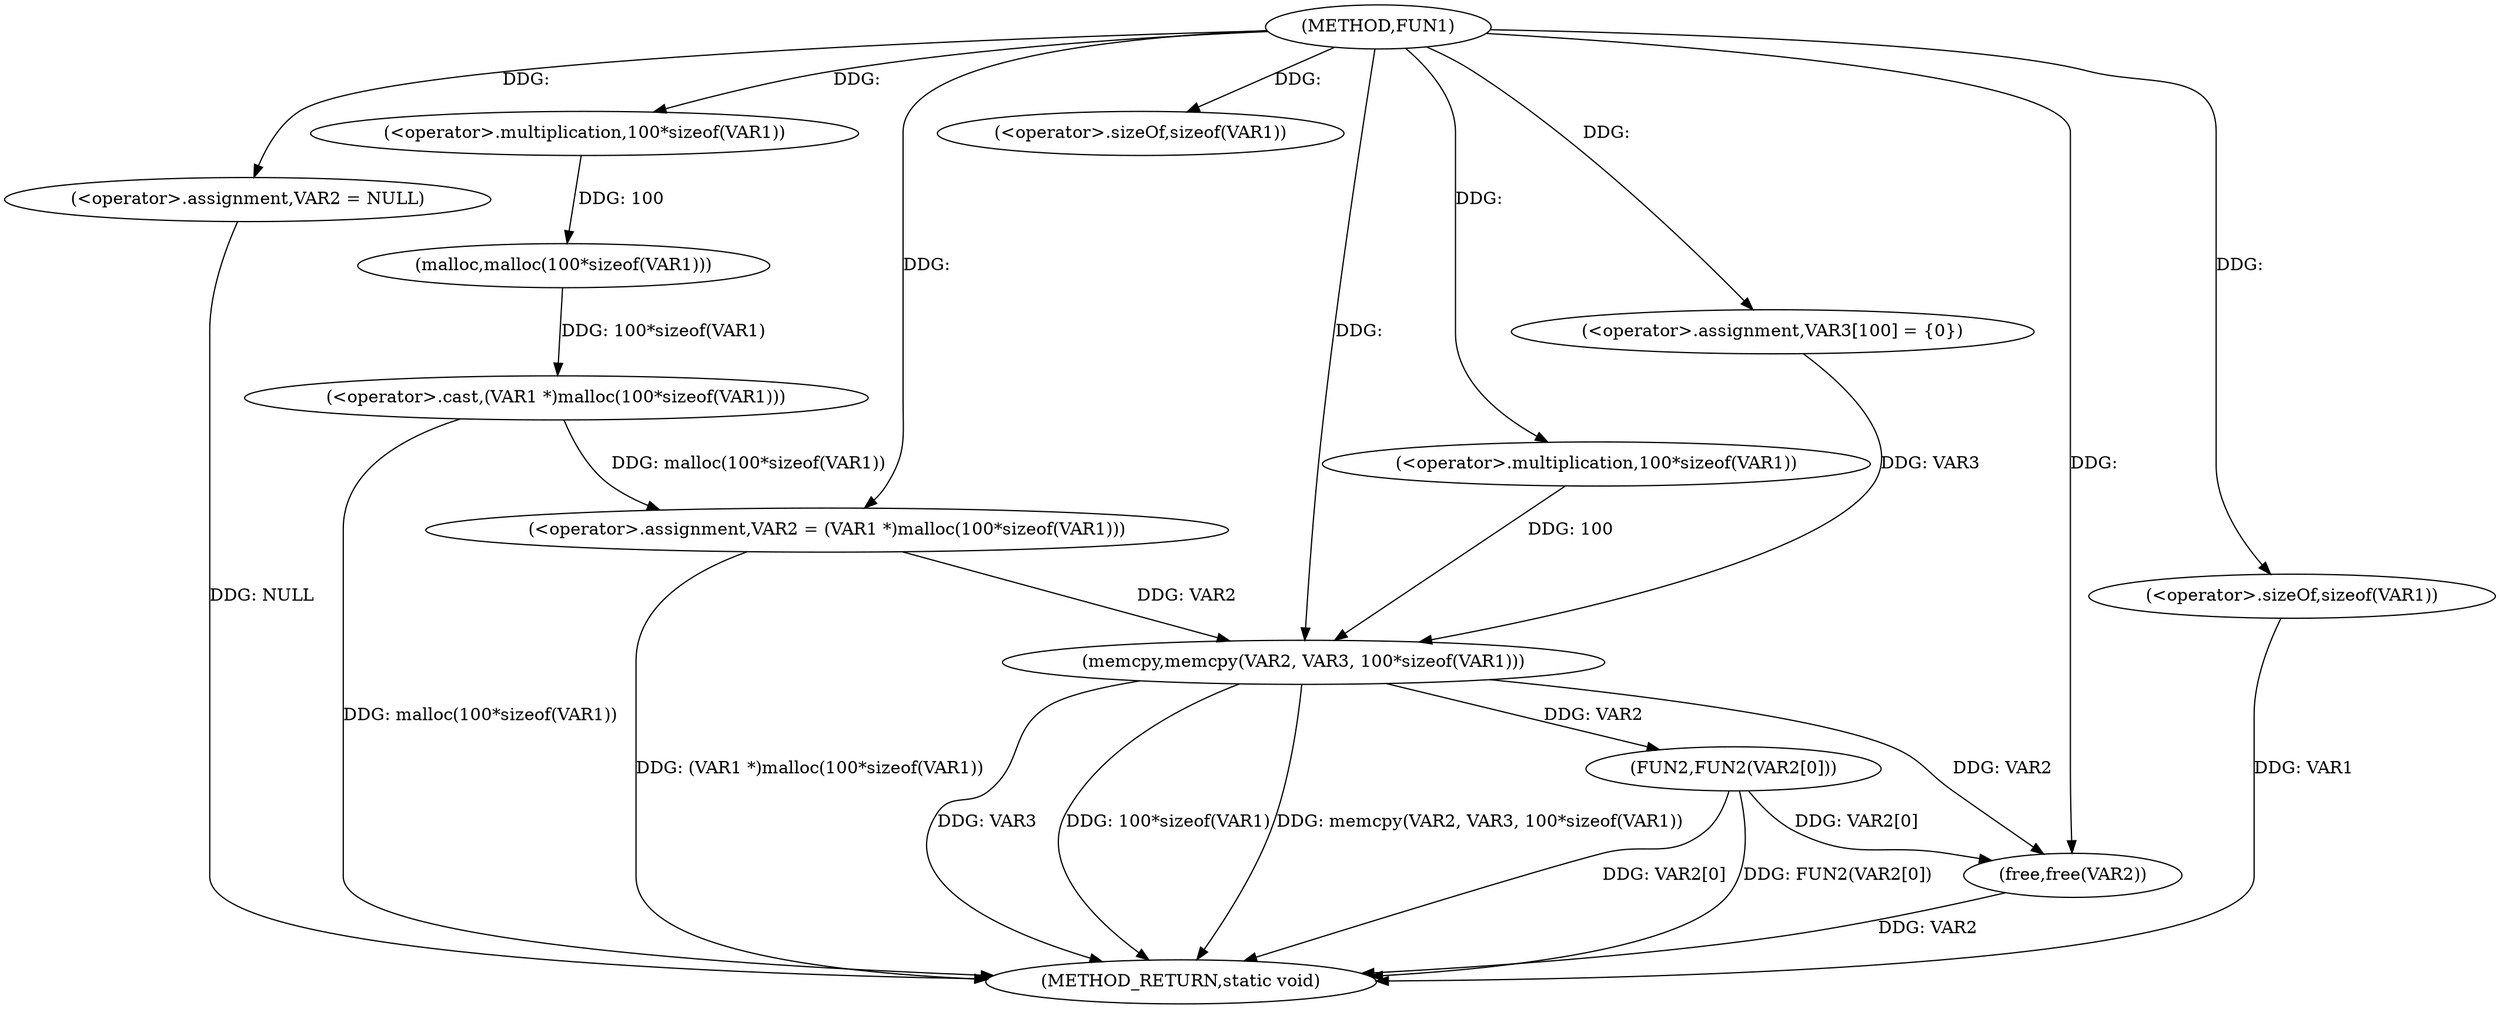 digraph FUN1 {  
"1000100" [label = "(METHOD,FUN1)" ]
"1000132" [label = "(METHOD_RETURN,static void)" ]
"1000103" [label = "(<operator>.assignment,VAR2 = NULL)" ]
"1000106" [label = "(<operator>.assignment,VAR2 = (VAR1 *)malloc(100*sizeof(VAR1)))" ]
"1000108" [label = "(<operator>.cast,(VAR1 *)malloc(100*sizeof(VAR1)))" ]
"1000110" [label = "(malloc,malloc(100*sizeof(VAR1)))" ]
"1000111" [label = "(<operator>.multiplication,100*sizeof(VAR1))" ]
"1000113" [label = "(<operator>.sizeOf,sizeof(VAR1))" ]
"1000117" [label = "(<operator>.assignment,VAR3[100] = {0})" ]
"1000119" [label = "(memcpy,memcpy(VAR2, VAR3, 100*sizeof(VAR1)))" ]
"1000122" [label = "(<operator>.multiplication,100*sizeof(VAR1))" ]
"1000124" [label = "(<operator>.sizeOf,sizeof(VAR1))" ]
"1000126" [label = "(FUN2,FUN2(VAR2[0]))" ]
"1000130" [label = "(free,free(VAR2))" ]
  "1000124" -> "1000132"  [ label = "DDG: VAR1"] 
  "1000106" -> "1000132"  [ label = "DDG: (VAR1 *)malloc(100*sizeof(VAR1))"] 
  "1000103" -> "1000132"  [ label = "DDG: NULL"] 
  "1000119" -> "1000132"  [ label = "DDG: VAR3"] 
  "1000126" -> "1000132"  [ label = "DDG: VAR2[0]"] 
  "1000108" -> "1000132"  [ label = "DDG: malloc(100*sizeof(VAR1))"] 
  "1000119" -> "1000132"  [ label = "DDG: 100*sizeof(VAR1)"] 
  "1000119" -> "1000132"  [ label = "DDG: memcpy(VAR2, VAR3, 100*sizeof(VAR1))"] 
  "1000126" -> "1000132"  [ label = "DDG: FUN2(VAR2[0])"] 
  "1000130" -> "1000132"  [ label = "DDG: VAR2"] 
  "1000100" -> "1000103"  [ label = "DDG: "] 
  "1000108" -> "1000106"  [ label = "DDG: malloc(100*sizeof(VAR1))"] 
  "1000100" -> "1000106"  [ label = "DDG: "] 
  "1000110" -> "1000108"  [ label = "DDG: 100*sizeof(VAR1)"] 
  "1000111" -> "1000110"  [ label = "DDG: 100"] 
  "1000100" -> "1000111"  [ label = "DDG: "] 
  "1000100" -> "1000113"  [ label = "DDG: "] 
  "1000100" -> "1000117"  [ label = "DDG: "] 
  "1000106" -> "1000119"  [ label = "DDG: VAR2"] 
  "1000100" -> "1000119"  [ label = "DDG: "] 
  "1000117" -> "1000119"  [ label = "DDG: VAR3"] 
  "1000122" -> "1000119"  [ label = "DDG: 100"] 
  "1000100" -> "1000122"  [ label = "DDG: "] 
  "1000100" -> "1000124"  [ label = "DDG: "] 
  "1000119" -> "1000126"  [ label = "DDG: VAR2"] 
  "1000126" -> "1000130"  [ label = "DDG: VAR2[0]"] 
  "1000119" -> "1000130"  [ label = "DDG: VAR2"] 
  "1000100" -> "1000130"  [ label = "DDG: "] 
}

